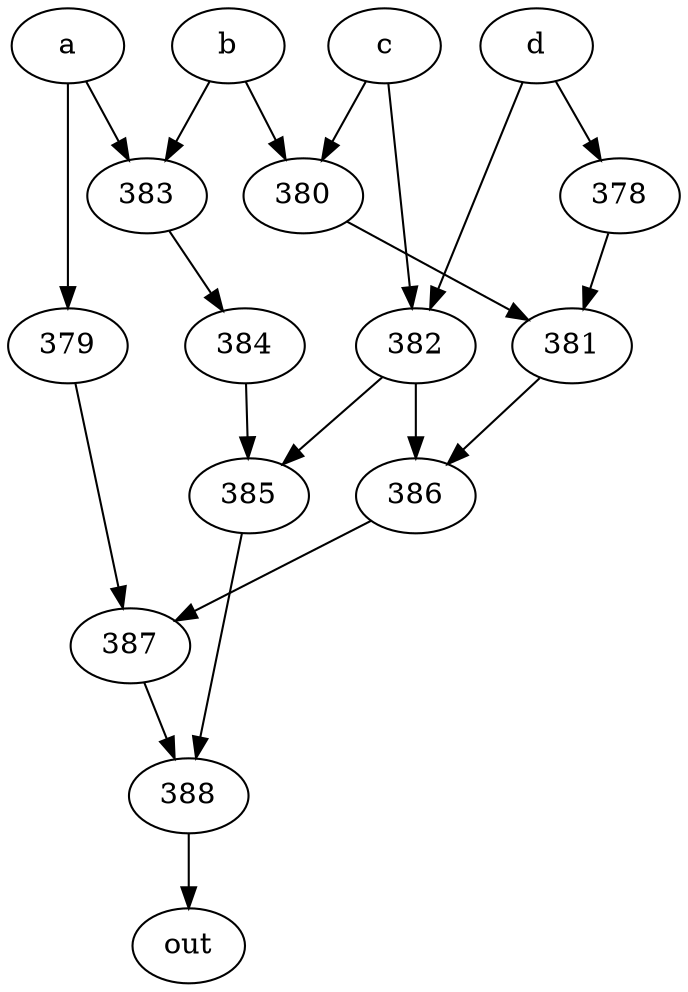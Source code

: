 strict digraph "" {
	388 -> out;
	a -> 379;
	a -> 383;
	379 -> 387;
	383 -> 384;
	387 -> 388;
	384 -> 385;
	b -> 383;
	b -> 380;
	380 -> 381;
	381 -> 386;
	c -> 380;
	c -> 382;
	382 -> 385;
	382 -> 386;
	385 -> 388;
	386 -> 387;
	d -> 382;
	d -> 378;
	378 -> 381;
}
